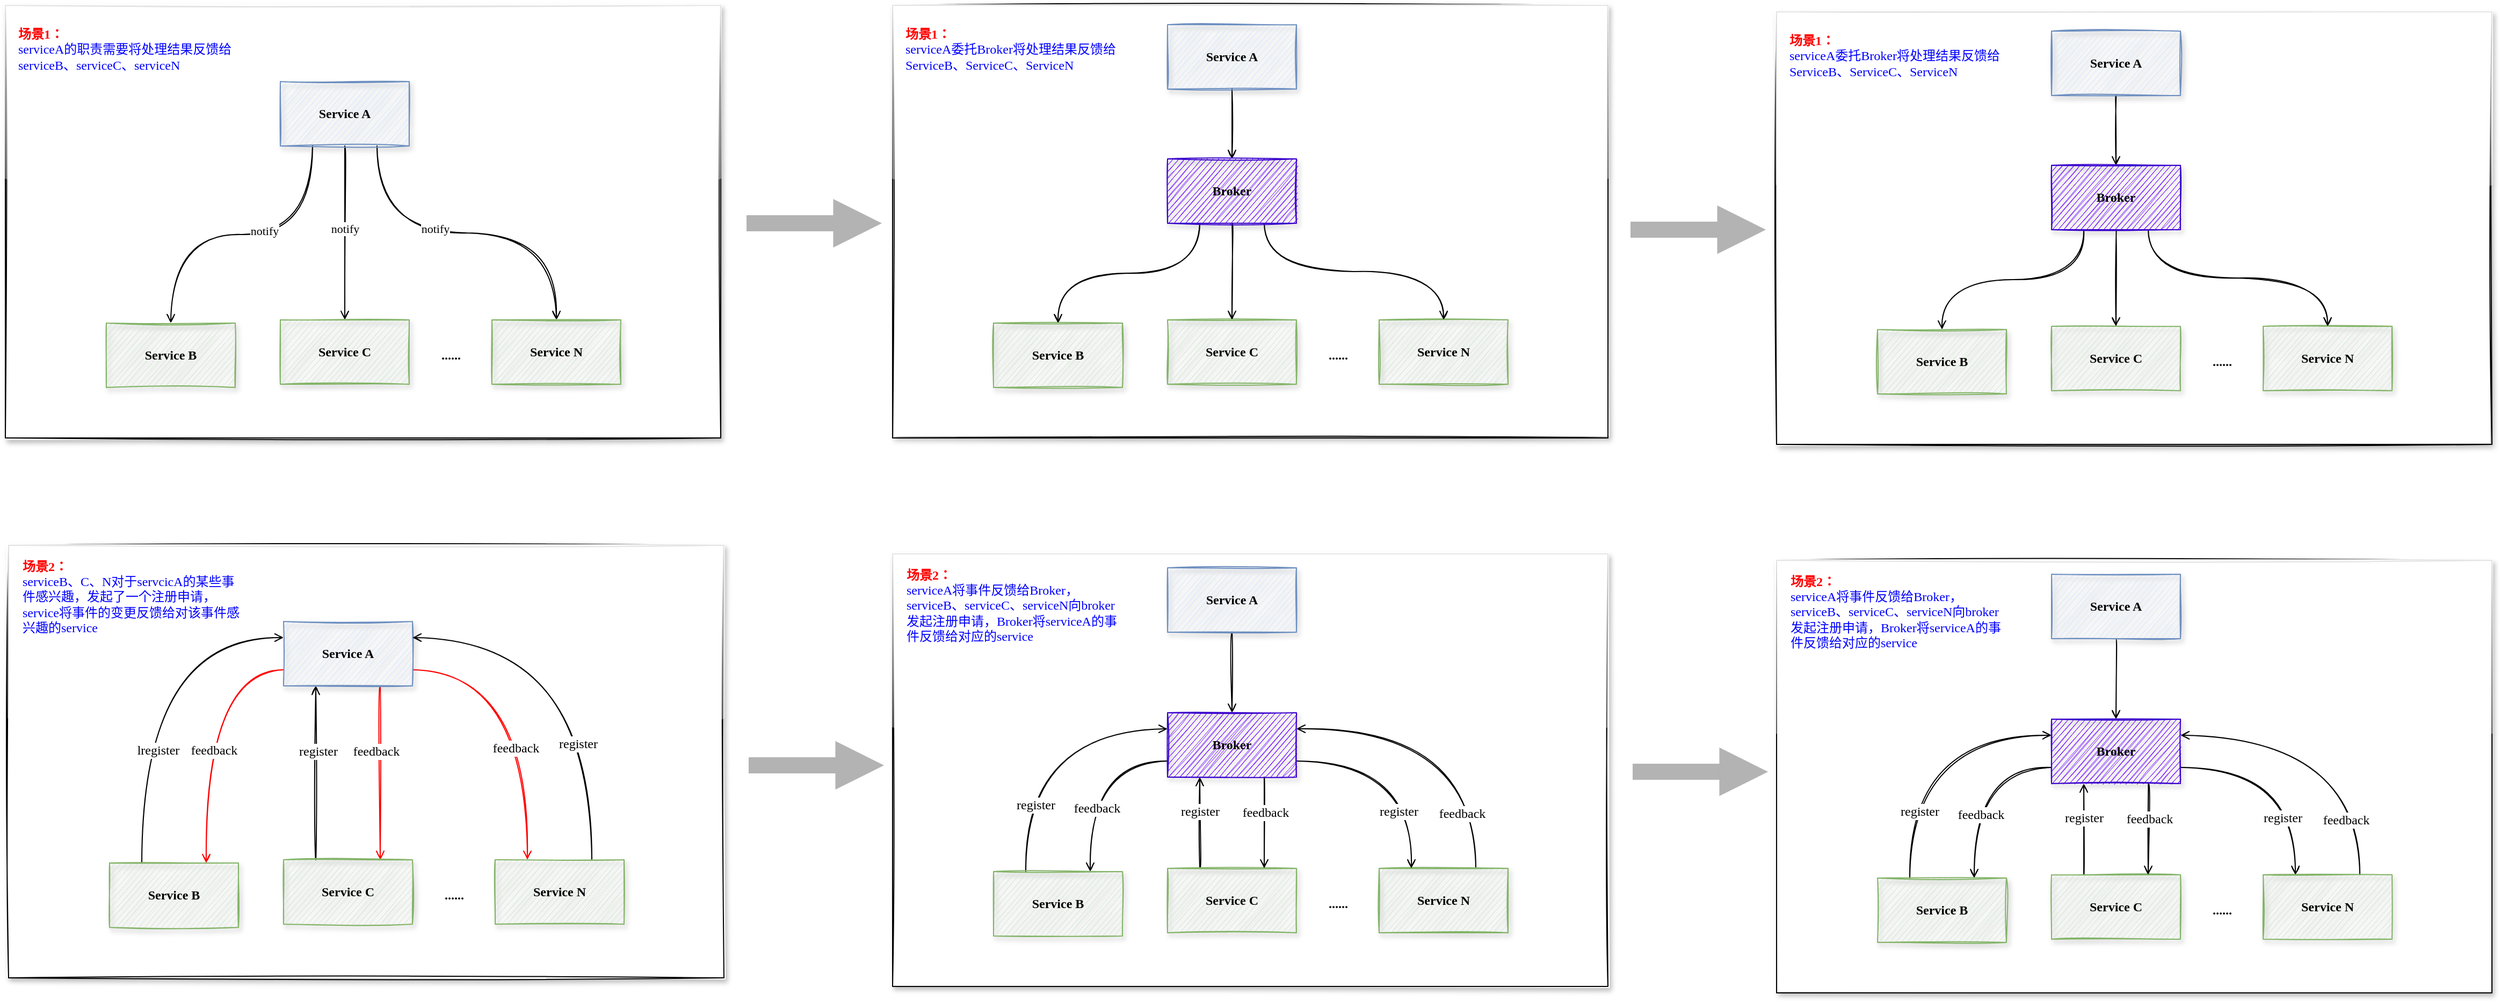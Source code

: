 <mxfile version="20.3.2" type="github">
  <diagram id="xd_ivLJh1A_-zqhclp_y" name="Page-1">
    <mxGraphModel dx="1183" dy="668" grid="0" gridSize="10" guides="1" tooltips="1" connect="1" arrows="1" fold="1" page="1" pageScale="1" pageWidth="827" pageHeight="1169" math="0" shadow="0">
      <root>
        <mxCell id="0" />
        <mxCell id="1" parent="0" />
        <mxCell id="wBiFnpuhDJ96sovLaJxK-18" value="" style="rounded=0;whiteSpace=wrap;html=1;shadow=1;sketch=1;fontFamily=Indie Flower;fontSource=https%3A%2F%2Ffonts.googleapis.com%2Fcss%3Ffamily%3DIndie%2BFlower;glass=1;" vertex="1" parent="1">
          <mxGeometry x="84" y="40" width="666" height="403" as="geometry" />
        </mxCell>
        <mxCell id="wBiFnpuhDJ96sovLaJxK-11" style="edgeStyle=orthogonalEdgeStyle;orthogonalLoop=1;jettySize=auto;html=1;exitX=0.25;exitY=1;exitDx=0;exitDy=0;entryX=0.5;entryY=0;entryDx=0;entryDy=0;fontFamily=Indie Flower;fontSource=https%3A%2F%2Ffonts.googleapis.com%2Fcss%3Ffamily%3DIndie%2BFlower;endArrow=open;endFill=0;curved=1;sketch=1;shadow=0;" edge="1" parent="1" source="wBiFnpuhDJ96sovLaJxK-5" target="wBiFnpuhDJ96sovLaJxK-6">
          <mxGeometry relative="1" as="geometry" />
        </mxCell>
        <mxCell id="wBiFnpuhDJ96sovLaJxK-15" value="notify" style="edgeLabel;html=1;align=center;verticalAlign=middle;resizable=0;points=[];fontFamily=Indie Flower;" vertex="1" connectable="0" parent="wBiFnpuhDJ96sovLaJxK-11">
          <mxGeometry x="-0.143" y="-4" relative="1" as="geometry">
            <mxPoint as="offset" />
          </mxGeometry>
        </mxCell>
        <mxCell id="wBiFnpuhDJ96sovLaJxK-12" style="edgeStyle=orthogonalEdgeStyle;curved=1;sketch=1;orthogonalLoop=1;jettySize=auto;html=1;exitX=0.5;exitY=1;exitDx=0;exitDy=0;shadow=0;fontFamily=Indie Flower;fontSource=https%3A%2F%2Ffonts.googleapis.com%2Fcss%3Ffamily%3DIndie%2BFlower;endArrow=open;endFill=0;" edge="1" parent="1" source="wBiFnpuhDJ96sovLaJxK-5" target="wBiFnpuhDJ96sovLaJxK-9">
          <mxGeometry relative="1" as="geometry" />
        </mxCell>
        <mxCell id="wBiFnpuhDJ96sovLaJxK-16" value="notify" style="edgeLabel;html=1;align=center;verticalAlign=middle;resizable=0;points=[];fontFamily=Indie Flower;" vertex="1" connectable="0" parent="wBiFnpuhDJ96sovLaJxK-12">
          <mxGeometry x="-0.086" y="-1" relative="1" as="geometry">
            <mxPoint x="1" y="3" as="offset" />
          </mxGeometry>
        </mxCell>
        <mxCell id="wBiFnpuhDJ96sovLaJxK-13" style="edgeStyle=orthogonalEdgeStyle;curved=1;sketch=1;orthogonalLoop=1;jettySize=auto;html=1;exitX=0.75;exitY=1;exitDx=0;exitDy=0;shadow=0;fontFamily=Indie Flower;fontSource=https%3A%2F%2Ffonts.googleapis.com%2Fcss%3Ffamily%3DIndie%2BFlower;endArrow=open;endFill=0;" edge="1" parent="1" source="wBiFnpuhDJ96sovLaJxK-5" target="wBiFnpuhDJ96sovLaJxK-10">
          <mxGeometry relative="1" as="geometry" />
        </mxCell>
        <mxCell id="wBiFnpuhDJ96sovLaJxK-17" value="notify" style="edgeLabel;html=1;align=center;verticalAlign=middle;resizable=0;points=[];fontFamily=Indie Flower;" vertex="1" connectable="0" parent="wBiFnpuhDJ96sovLaJxK-13">
          <mxGeometry x="-0.089" relative="1" as="geometry">
            <mxPoint x="-15" y="-4" as="offset" />
          </mxGeometry>
        </mxCell>
        <mxCell id="wBiFnpuhDJ96sovLaJxK-5" value="&lt;b&gt;Service A&lt;/b&gt;" style="rounded=0;whiteSpace=wrap;html=1;fillColor=#dae8fc;strokeColor=#6c8ebf;sketch=1;shadow=1;fontFamily=Indie Flower;fontSource=https%3A%2F%2Ffonts.googleapis.com%2Fcss%3Ffamily%3DIndie%2BFlower;" vertex="1" parent="1">
          <mxGeometry x="340" y="111" width="120" height="60" as="geometry" />
        </mxCell>
        <mxCell id="wBiFnpuhDJ96sovLaJxK-6" value="&lt;b&gt;&lt;font data-font-src=&quot;https://fonts.googleapis.com/css?family=Indie+Flower&quot; face=&quot;Indie Flower&quot;&gt;Service B&lt;/font&gt;&lt;/b&gt;" style="rounded=0;whiteSpace=wrap;html=1;sketch=1;shadow=1;fillColor=#d5e8d4;strokeColor=#82b366;" vertex="1" parent="1">
          <mxGeometry x="178" y="336" width="120" height="60" as="geometry" />
        </mxCell>
        <mxCell id="wBiFnpuhDJ96sovLaJxK-9" value="&lt;b&gt;&lt;font data-font-src=&quot;https://fonts.googleapis.com/css?family=Indie+Flower&quot; face=&quot;Indie Flower&quot;&gt;Service C&lt;/font&gt;&lt;/b&gt;" style="rounded=0;whiteSpace=wrap;html=1;sketch=1;shadow=1;fillColor=#d5e8d4;strokeColor=#82b366;" vertex="1" parent="1">
          <mxGeometry x="340" y="333" width="120" height="60" as="geometry" />
        </mxCell>
        <mxCell id="wBiFnpuhDJ96sovLaJxK-10" value="&lt;b&gt;&lt;font data-font-src=&quot;https://fonts.googleapis.com/css?family=Indie+Flower&quot; face=&quot;Indie Flower&quot;&gt;Service N&lt;/font&gt;&lt;/b&gt;" style="rounded=0;whiteSpace=wrap;html=1;sketch=1;shadow=1;fillColor=#d5e8d4;strokeColor=#82b366;" vertex="1" parent="1">
          <mxGeometry x="537" y="333" width="120" height="60" as="geometry" />
        </mxCell>
        <mxCell id="wBiFnpuhDJ96sovLaJxK-14" value="......" style="text;html=1;strokeColor=none;fillColor=none;align=center;verticalAlign=middle;whiteSpace=wrap;rounded=0;shadow=1;sketch=1;fontFamily=Indie Flower;fontSource=https%3A%2F%2Ffonts.googleapis.com%2Fcss%3Ffamily%3DIndie%2BFlower;fontStyle=1" vertex="1" parent="1">
          <mxGeometry x="479" y="351" width="40" height="30" as="geometry" />
        </mxCell>
        <mxCell id="wBiFnpuhDJ96sovLaJxK-19" value="&lt;b&gt;&lt;font color=&quot;#ff0000&quot;&gt;场景1：&lt;/font&gt;&lt;br&gt;&lt;/b&gt;&lt;font data-font-src=&quot;https://fonts.googleapis.com/css?family=Indie+Flower&quot; style=&quot;font-size: 12px;&quot;&gt;serviceA&lt;/font&gt;的职责需要将处理结果反馈给&lt;font data-font-src=&quot;https://fonts.googleapis.com/css?family=Indie+Flower&quot;&gt;serviceB&lt;/font&gt;、&lt;font data-font-src=&quot;https://fonts.googleapis.com/css?family=Indie+Flower&quot;&gt;serviceC&lt;/font&gt;、&lt;font data-font-src=&quot;https://fonts.googleapis.com/css?family=Indie+Flower&quot;&gt;serviceN&lt;/font&gt;" style="text;html=1;strokeColor=none;fillColor=none;align=left;verticalAlign=middle;whiteSpace=wrap;rounded=0;shadow=1;glass=1;sketch=1;fontFamily=ZCOOL KuaiLe;fontSource=https%3A%2F%2Ffonts.googleapis.com%2Fcss%3Ffamily%3DZCOOL%2BKuaiLe;fontColor=#0000FF;" vertex="1" parent="1">
          <mxGeometry x="94" y="58" width="208" height="46" as="geometry" />
        </mxCell>
        <mxCell id="wBiFnpuhDJ96sovLaJxK-20" value="" style="rounded=0;whiteSpace=wrap;html=1;shadow=1;sketch=1;fontFamily=Indie Flower;fontSource=https%3A%2F%2Ffonts.googleapis.com%2Fcss%3Ffamily%3DIndie%2BFlower;glass=1;" vertex="1" parent="1">
          <mxGeometry x="87" y="543" width="666" height="403" as="geometry" />
        </mxCell>
        <mxCell id="wBiFnpuhDJ96sovLaJxK-40" style="edgeStyle=orthogonalEdgeStyle;curved=1;sketch=1;orthogonalLoop=1;jettySize=auto;html=1;exitX=0;exitY=0.75;exitDx=0;exitDy=0;entryX=0.75;entryY=0;entryDx=0;entryDy=0;shadow=0;fontFamily=Indie Flower;fontSource=https%3A%2F%2Ffonts.googleapis.com%2Fcss%3Ffamily%3DIndie%2BFlower;fontSize=12;fontColor=#000000;endArrow=open;endFill=0;strokeColor=#FF0000;" edge="1" parent="1" source="wBiFnpuhDJ96sovLaJxK-27" target="wBiFnpuhDJ96sovLaJxK-28">
          <mxGeometry relative="1" as="geometry" />
        </mxCell>
        <mxCell id="wBiFnpuhDJ96sovLaJxK-43" value="feedback" style="edgeLabel;html=1;align=center;verticalAlign=middle;resizable=0;points=[];fontSize=12;fontFamily=Indie Flower;fontColor=#000000;" vertex="1" connectable="0" parent="wBiFnpuhDJ96sovLaJxK-40">
          <mxGeometry x="0.167" y="7" relative="1" as="geometry">
            <mxPoint as="offset" />
          </mxGeometry>
        </mxCell>
        <mxCell id="wBiFnpuhDJ96sovLaJxK-41" style="edgeStyle=orthogonalEdgeStyle;curved=1;sketch=1;orthogonalLoop=1;jettySize=auto;html=1;exitX=0.75;exitY=1;exitDx=0;exitDy=0;entryX=0.75;entryY=0;entryDx=0;entryDy=0;shadow=0;strokeColor=#FF0000;fontFamily=Indie Flower;fontSource=https%3A%2F%2Ffonts.googleapis.com%2Fcss%3Ffamily%3DIndie%2BFlower;fontSize=12;fontColor=#000000;endArrow=open;endFill=0;" edge="1" parent="1" source="wBiFnpuhDJ96sovLaJxK-27" target="wBiFnpuhDJ96sovLaJxK-29">
          <mxGeometry relative="1" as="geometry" />
        </mxCell>
        <mxCell id="wBiFnpuhDJ96sovLaJxK-44" value="feedback" style="edgeLabel;html=1;align=center;verticalAlign=middle;resizable=0;points=[];fontSize=12;fontFamily=Indie Flower;fontColor=#000000;" vertex="1" connectable="0" parent="wBiFnpuhDJ96sovLaJxK-41">
          <mxGeometry x="-0.268" y="-3" relative="1" as="geometry">
            <mxPoint x="-1" y="1" as="offset" />
          </mxGeometry>
        </mxCell>
        <mxCell id="wBiFnpuhDJ96sovLaJxK-42" style="edgeStyle=orthogonalEdgeStyle;curved=1;sketch=1;orthogonalLoop=1;jettySize=auto;html=1;exitX=1;exitY=0.75;exitDx=0;exitDy=0;entryX=0.25;entryY=0;entryDx=0;entryDy=0;shadow=0;strokeColor=#FF0000;fontFamily=Indie Flower;fontSource=https%3A%2F%2Ffonts.googleapis.com%2Fcss%3Ffamily%3DIndie%2BFlower;fontSize=12;fontColor=#000000;endArrow=open;endFill=0;" edge="1" parent="1" source="wBiFnpuhDJ96sovLaJxK-27" target="wBiFnpuhDJ96sovLaJxK-30">
          <mxGeometry relative="1" as="geometry" />
        </mxCell>
        <mxCell id="wBiFnpuhDJ96sovLaJxK-45" value="feedback" style="edgeLabel;html=1;align=center;verticalAlign=middle;resizable=0;points=[];fontSize=12;fontFamily=Indie Flower;fontColor=#000000;" vertex="1" connectable="0" parent="wBiFnpuhDJ96sovLaJxK-42">
          <mxGeometry x="0.266" y="-11" relative="1" as="geometry">
            <mxPoint as="offset" />
          </mxGeometry>
        </mxCell>
        <mxCell id="wBiFnpuhDJ96sovLaJxK-27" value="&lt;b&gt;Service A&lt;/b&gt;" style="rounded=0;whiteSpace=wrap;html=1;fillColor=#dae8fc;strokeColor=#6c8ebf;sketch=1;shadow=1;fontFamily=Indie Flower;fontSource=https%3A%2F%2Ffonts.googleapis.com%2Fcss%3Ffamily%3DIndie%2BFlower;" vertex="1" parent="1">
          <mxGeometry x="343" y="614" width="120" height="60" as="geometry" />
        </mxCell>
        <mxCell id="wBiFnpuhDJ96sovLaJxK-33" style="edgeStyle=orthogonalEdgeStyle;curved=1;sketch=1;orthogonalLoop=1;jettySize=auto;html=1;exitX=0.25;exitY=0;exitDx=0;exitDy=0;entryX=0;entryY=0.25;entryDx=0;entryDy=0;shadow=0;fontFamily=Indie Flower;fontSource=https%3A%2F%2Ffonts.googleapis.com%2Fcss%3Ffamily%3DIndie%2BFlower;fontSize=12;fontColor=#0000FF;endArrow=open;endFill=0;" edge="1" parent="1" source="wBiFnpuhDJ96sovLaJxK-28" target="wBiFnpuhDJ96sovLaJxK-27">
          <mxGeometry relative="1" as="geometry" />
        </mxCell>
        <mxCell id="wBiFnpuhDJ96sovLaJxK-37" value="lregister" style="edgeLabel;html=1;align=center;verticalAlign=middle;resizable=0;points=[];fontSize=12;fontFamily=Indie Flower;fontColor=#000000;" vertex="1" connectable="0" parent="wBiFnpuhDJ96sovLaJxK-33">
          <mxGeometry x="-0.383" y="-15" relative="1" as="geometry">
            <mxPoint as="offset" />
          </mxGeometry>
        </mxCell>
        <mxCell id="wBiFnpuhDJ96sovLaJxK-28" value="&lt;b&gt;&lt;font data-font-src=&quot;https://fonts.googleapis.com/css?family=Indie+Flower&quot; face=&quot;Indie Flower&quot;&gt;Service B&lt;/font&gt;&lt;/b&gt;" style="rounded=0;whiteSpace=wrap;html=1;sketch=1;shadow=1;fillColor=#d5e8d4;strokeColor=#82b366;" vertex="1" parent="1">
          <mxGeometry x="181" y="839" width="120" height="60" as="geometry" />
        </mxCell>
        <mxCell id="wBiFnpuhDJ96sovLaJxK-34" style="edgeStyle=orthogonalEdgeStyle;curved=1;sketch=1;orthogonalLoop=1;jettySize=auto;html=1;exitX=0.25;exitY=0;exitDx=0;exitDy=0;shadow=0;fontFamily=Indie Flower;fontSource=https%3A%2F%2Ffonts.googleapis.com%2Fcss%3Ffamily%3DIndie%2BFlower;fontSize=12;fontColor=#0000FF;endArrow=open;endFill=0;entryX=0.25;entryY=1;entryDx=0;entryDy=0;" edge="1" parent="1" source="wBiFnpuhDJ96sovLaJxK-29" target="wBiFnpuhDJ96sovLaJxK-27">
          <mxGeometry relative="1" as="geometry" />
        </mxCell>
        <mxCell id="wBiFnpuhDJ96sovLaJxK-38" value="register" style="edgeLabel;html=1;align=center;verticalAlign=middle;resizable=0;points=[];fontSize=12;fontFamily=Indie Flower;fontColor=#000000;" vertex="1" connectable="0" parent="wBiFnpuhDJ96sovLaJxK-34">
          <mxGeometry x="0.189" y="-1" relative="1" as="geometry">
            <mxPoint x="1" y="-5" as="offset" />
          </mxGeometry>
        </mxCell>
        <mxCell id="wBiFnpuhDJ96sovLaJxK-29" value="&lt;b&gt;&lt;font data-font-src=&quot;https://fonts.googleapis.com/css?family=Indie+Flower&quot; face=&quot;Indie Flower&quot;&gt;Service C&lt;/font&gt;&lt;/b&gt;" style="rounded=0;whiteSpace=wrap;html=1;sketch=1;shadow=1;fillColor=#d5e8d4;strokeColor=#82b366;" vertex="1" parent="1">
          <mxGeometry x="343" y="836" width="120" height="60" as="geometry" />
        </mxCell>
        <mxCell id="wBiFnpuhDJ96sovLaJxK-35" style="edgeStyle=orthogonalEdgeStyle;curved=1;sketch=1;orthogonalLoop=1;jettySize=auto;html=1;exitX=0.75;exitY=0;exitDx=0;exitDy=0;entryX=1;entryY=0.25;entryDx=0;entryDy=0;shadow=0;fontFamily=Indie Flower;fontSource=https%3A%2F%2Ffonts.googleapis.com%2Fcss%3Ffamily%3DIndie%2BFlower;fontSize=12;fontColor=#0000FF;endArrow=open;endFill=0;" edge="1" parent="1" source="wBiFnpuhDJ96sovLaJxK-30" target="wBiFnpuhDJ96sovLaJxK-27">
          <mxGeometry relative="1" as="geometry" />
        </mxCell>
        <mxCell id="wBiFnpuhDJ96sovLaJxK-39" value="register" style="edgeLabel;html=1;align=center;verticalAlign=middle;resizable=0;points=[];fontSize=12;fontFamily=Indie Flower;fontColor=#000000;" vertex="1" connectable="0" parent="wBiFnpuhDJ96sovLaJxK-35">
          <mxGeometry x="-0.397" y="14" relative="1" as="geometry">
            <mxPoint x="1" y="5" as="offset" />
          </mxGeometry>
        </mxCell>
        <mxCell id="wBiFnpuhDJ96sovLaJxK-30" value="&lt;b&gt;&lt;font data-font-src=&quot;https://fonts.googleapis.com/css?family=Indie+Flower&quot; face=&quot;Indie Flower&quot;&gt;Service N&lt;/font&gt;&lt;/b&gt;" style="rounded=0;whiteSpace=wrap;html=1;sketch=1;shadow=1;fillColor=#d5e8d4;strokeColor=#82b366;" vertex="1" parent="1">
          <mxGeometry x="540" y="836" width="120" height="60" as="geometry" />
        </mxCell>
        <mxCell id="wBiFnpuhDJ96sovLaJxK-31" value="......" style="text;html=1;strokeColor=none;fillColor=none;align=center;verticalAlign=middle;whiteSpace=wrap;rounded=0;shadow=1;sketch=1;fontFamily=Indie Flower;fontSource=https%3A%2F%2Ffonts.googleapis.com%2Fcss%3Ffamily%3DIndie%2BFlower;fontStyle=1" vertex="1" parent="1">
          <mxGeometry x="482" y="854" width="40" height="30" as="geometry" />
        </mxCell>
        <mxCell id="wBiFnpuhDJ96sovLaJxK-32" value="&lt;b&gt;&lt;font color=&quot;#ff0000&quot;&gt;场景2：&lt;/font&gt;&lt;br&gt;&lt;/b&gt;&lt;font data-font-src=&quot;https://fonts.googleapis.com/css?family=Indie+Flower&quot; style=&quot;font-size: 12px;&quot;&gt;serviceB、C、N对于servcicA的某些事件感兴趣，发起了一个注册申请，service将事件的变更反馈给对该事件感兴趣的service&lt;/font&gt;" style="text;html=1;strokeColor=none;fillColor=none;align=left;verticalAlign=middle;whiteSpace=wrap;rounded=0;shadow=1;glass=1;sketch=1;fontFamily=ZCOOL KuaiLe;fontSource=https%3A%2F%2Ffonts.googleapis.com%2Fcss%3Ffamily%3DZCOOL%2BKuaiLe;fontColor=#0000FF;" vertex="1" parent="1">
          <mxGeometry x="98" y="576" width="207" height="30" as="geometry" />
        </mxCell>
        <mxCell id="wBiFnpuhDJ96sovLaJxK-46" value="" style="endArrow=block;html=1;rounded=0;sketch=0;strokeColor=#B3B3B3;strokeWidth=15;endFill=1;shadow=0;fontFamily=ZCOOL KuaiLe;fontSource=https%3A%2F%2Ffonts.googleapis.com%2Fcss%3Ffamily%3DZCOOL%2BKuaiLe;fontSize=12;fontColor=#000000;curved=1;" edge="1" parent="1">
          <mxGeometry relative="1" as="geometry">
            <mxPoint x="774" y="243" as="sourcePoint" />
            <mxPoint x="900" y="243" as="targetPoint" />
          </mxGeometry>
        </mxCell>
        <mxCell id="wBiFnpuhDJ96sovLaJxK-47" value="" style="endArrow=block;html=1;rounded=0;sketch=0;strokeColor=#B3B3B3;strokeWidth=15;endFill=1;shadow=0;fontFamily=ZCOOL KuaiLe;fontSource=https%3A%2F%2Ffonts.googleapis.com%2Fcss%3Ffamily%3DZCOOL%2BKuaiLe;fontSize=12;fontColor=#000000;curved=1;" edge="1" parent="1">
          <mxGeometry relative="1" as="geometry">
            <mxPoint x="776" y="748" as="sourcePoint" />
            <mxPoint x="902" y="748" as="targetPoint" />
          </mxGeometry>
        </mxCell>
        <mxCell id="wBiFnpuhDJ96sovLaJxK-48" value="" style="rounded=0;whiteSpace=wrap;html=1;shadow=1;sketch=1;fontFamily=Indie Flower;fontSource=https%3A%2F%2Ffonts.googleapis.com%2Fcss%3Ffamily%3DIndie%2BFlower;glass=1;" vertex="1" parent="1">
          <mxGeometry x="910" y="40" width="666" height="403" as="geometry" />
        </mxCell>
        <mxCell id="wBiFnpuhDJ96sovLaJxK-83" style="edgeStyle=orthogonalEdgeStyle;curved=1;sketch=1;orthogonalLoop=1;jettySize=auto;html=1;exitX=0.5;exitY=1;exitDx=0;exitDy=0;shadow=0;strokeColor=#000000;strokeWidth=1;fontFamily=ZCOOL KuaiLe;fontSource=https%3A%2F%2Ffonts.googleapis.com%2Fcss%3Ffamily%3DZCOOL%2BKuaiLe;fontSize=12;fontColor=#000000;endArrow=open;endFill=0;" edge="1" parent="1" source="wBiFnpuhDJ96sovLaJxK-55" target="wBiFnpuhDJ96sovLaJxK-80">
          <mxGeometry relative="1" as="geometry" />
        </mxCell>
        <mxCell id="wBiFnpuhDJ96sovLaJxK-55" value="&lt;b&gt;Service A&lt;/b&gt;" style="rounded=0;whiteSpace=wrap;html=1;fillColor=#dae8fc;strokeColor=#6c8ebf;sketch=1;shadow=1;fontFamily=Indie Flower;fontSource=https%3A%2F%2Ffonts.googleapis.com%2Fcss%3Ffamily%3DIndie%2BFlower;" vertex="1" parent="1">
          <mxGeometry x="1166" y="58" width="120" height="60" as="geometry" />
        </mxCell>
        <mxCell id="wBiFnpuhDJ96sovLaJxK-56" value="&lt;b&gt;&lt;font data-font-src=&quot;https://fonts.googleapis.com/css?family=Indie+Flower&quot; face=&quot;Indie Flower&quot;&gt;Service B&lt;/font&gt;&lt;/b&gt;" style="rounded=0;whiteSpace=wrap;html=1;sketch=1;shadow=1;fillColor=#d5e8d4;strokeColor=#82b366;" vertex="1" parent="1">
          <mxGeometry x="1004" y="336" width="120" height="60" as="geometry" />
        </mxCell>
        <mxCell id="wBiFnpuhDJ96sovLaJxK-57" value="&lt;b&gt;&lt;font data-font-src=&quot;https://fonts.googleapis.com/css?family=Indie+Flower&quot; face=&quot;Indie Flower&quot;&gt;Service C&lt;/font&gt;&lt;/b&gt;" style="rounded=0;whiteSpace=wrap;html=1;sketch=1;shadow=1;fillColor=#d5e8d4;strokeColor=#82b366;" vertex="1" parent="1">
          <mxGeometry x="1166" y="333" width="120" height="60" as="geometry" />
        </mxCell>
        <mxCell id="wBiFnpuhDJ96sovLaJxK-58" value="&lt;b&gt;&lt;font data-font-src=&quot;https://fonts.googleapis.com/css?family=Indie+Flower&quot; face=&quot;Indie Flower&quot;&gt;Service N&lt;/font&gt;&lt;/b&gt;" style="rounded=0;whiteSpace=wrap;html=1;sketch=1;shadow=1;fillColor=#d5e8d4;strokeColor=#82b366;" vertex="1" parent="1">
          <mxGeometry x="1363" y="333" width="120" height="60" as="geometry" />
        </mxCell>
        <mxCell id="wBiFnpuhDJ96sovLaJxK-59" value="......" style="text;html=1;strokeColor=none;fillColor=none;align=center;verticalAlign=middle;whiteSpace=wrap;rounded=0;shadow=1;sketch=1;fontFamily=Indie Flower;fontSource=https%3A%2F%2Ffonts.googleapis.com%2Fcss%3Ffamily%3DIndie%2BFlower;fontStyle=1" vertex="1" parent="1">
          <mxGeometry x="1305" y="351" width="40" height="30" as="geometry" />
        </mxCell>
        <mxCell id="wBiFnpuhDJ96sovLaJxK-60" value="&lt;b&gt;&lt;font color=&quot;#ff0000&quot;&gt;场景1：&lt;/font&gt;&lt;br&gt;&lt;/b&gt;&lt;font data-font-src=&quot;https://fonts.googleapis.com/css?family=Indie+Flower&quot; style=&quot;font-size: 12px;&quot;&gt;serviceA委托Broker将处理结果反馈给ServiceB、ServiceC、ServiceN&lt;/font&gt;" style="text;html=1;strokeColor=none;fillColor=none;align=left;verticalAlign=middle;whiteSpace=wrap;rounded=0;shadow=1;glass=1;sketch=1;fontFamily=ZCOOL KuaiLe;fontSource=https%3A%2F%2Ffonts.googleapis.com%2Fcss%3Ffamily%3DZCOOL%2BKuaiLe;fontColor=#0000FF;" vertex="1" parent="1">
          <mxGeometry x="920" y="58" width="208" height="46" as="geometry" />
        </mxCell>
        <mxCell id="wBiFnpuhDJ96sovLaJxK-61" value="" style="rounded=0;whiteSpace=wrap;html=1;shadow=1;sketch=1;fontFamily=Indie Flower;fontSource=https%3A%2F%2Ffonts.googleapis.com%2Fcss%3Ffamily%3DIndie%2BFlower;glass=1;" vertex="1" parent="1">
          <mxGeometry x="910" y="551" width="666" height="403" as="geometry" />
        </mxCell>
        <mxCell id="wBiFnpuhDJ96sovLaJxK-94" style="edgeStyle=orthogonalEdgeStyle;curved=1;sketch=1;orthogonalLoop=1;jettySize=auto;html=1;exitX=0.5;exitY=1;exitDx=0;exitDy=0;shadow=0;strokeColor=#000000;strokeWidth=1;fontFamily=ZCOOL KuaiLe;fontSource=https%3A%2F%2Ffonts.googleapis.com%2Fcss%3Ffamily%3DZCOOL%2BKuaiLe;fontSize=12;fontColor=#000000;endArrow=open;endFill=0;" edge="1" parent="1" source="wBiFnpuhDJ96sovLaJxK-68" target="wBiFnpuhDJ96sovLaJxK-87">
          <mxGeometry relative="1" as="geometry" />
        </mxCell>
        <mxCell id="wBiFnpuhDJ96sovLaJxK-68" value="&lt;b&gt;Service A&lt;/b&gt;" style="rounded=0;whiteSpace=wrap;html=1;fillColor=#dae8fc;strokeColor=#6c8ebf;sketch=1;shadow=1;fontFamily=Indie Flower;fontSource=https%3A%2F%2Ffonts.googleapis.com%2Fcss%3Ffamily%3DIndie%2BFlower;" vertex="1" parent="1">
          <mxGeometry x="1166" y="564" width="120" height="60" as="geometry" />
        </mxCell>
        <mxCell id="wBiFnpuhDJ96sovLaJxK-88" style="edgeStyle=orthogonalEdgeStyle;curved=1;sketch=1;orthogonalLoop=1;jettySize=auto;html=1;exitX=0.25;exitY=0;exitDx=0;exitDy=0;entryX=0;entryY=0.25;entryDx=0;entryDy=0;shadow=0;strokeColor=#000000;strokeWidth=1;fontFamily=ZCOOL KuaiLe;fontSource=https%3A%2F%2Ffonts.googleapis.com%2Fcss%3Ffamily%3DZCOOL%2BKuaiLe;fontSize=12;fontColor=#000000;endArrow=open;endFill=0;" edge="1" parent="1" source="wBiFnpuhDJ96sovLaJxK-71" target="wBiFnpuhDJ96sovLaJxK-87">
          <mxGeometry relative="1" as="geometry" />
        </mxCell>
        <mxCell id="wBiFnpuhDJ96sovLaJxK-95" value="register" style="edgeLabel;html=1;align=center;verticalAlign=middle;resizable=0;points=[];fontSize=12;fontFamily=Indie Flower;fontColor=#000000;fontSource=https%3A%2F%2Ffonts.googleapis.com%2Fcss%3Ffamily%3DIndie%2BFlower;" vertex="1" connectable="0" parent="wBiFnpuhDJ96sovLaJxK-88">
          <mxGeometry x="-0.337" y="-25" relative="1" as="geometry">
            <mxPoint x="-16" y="26" as="offset" />
          </mxGeometry>
        </mxCell>
        <mxCell id="wBiFnpuhDJ96sovLaJxK-71" value="&lt;b&gt;&lt;font data-font-src=&quot;https://fonts.googleapis.com/css?family=Indie+Flower&quot; face=&quot;Indie Flower&quot;&gt;Service B&lt;/font&gt;&lt;/b&gt;" style="rounded=0;whiteSpace=wrap;html=1;sketch=1;shadow=1;fillColor=#d5e8d4;strokeColor=#82b366;" vertex="1" parent="1">
          <mxGeometry x="1004" y="847" width="120" height="60" as="geometry" />
        </mxCell>
        <mxCell id="wBiFnpuhDJ96sovLaJxK-89" style="edgeStyle=orthogonalEdgeStyle;curved=1;sketch=1;orthogonalLoop=1;jettySize=auto;html=1;exitX=0.25;exitY=0;exitDx=0;exitDy=0;entryX=0.25;entryY=1;entryDx=0;entryDy=0;shadow=0;strokeColor=#000000;strokeWidth=1;fontFamily=ZCOOL KuaiLe;fontSource=https%3A%2F%2Ffonts.googleapis.com%2Fcss%3Ffamily%3DZCOOL%2BKuaiLe;fontSize=12;fontColor=#000000;endArrow=open;endFill=0;" edge="1" parent="1" source="wBiFnpuhDJ96sovLaJxK-74" target="wBiFnpuhDJ96sovLaJxK-87">
          <mxGeometry relative="1" as="geometry" />
        </mxCell>
        <mxCell id="wBiFnpuhDJ96sovLaJxK-97" value="register" style="edgeLabel;html=1;align=center;verticalAlign=middle;resizable=0;points=[];fontSize=12;fontFamily=Indie Flower;fontColor=#000000;" vertex="1" connectable="0" parent="wBiFnpuhDJ96sovLaJxK-89">
          <mxGeometry x="0.329" relative="1" as="geometry">
            <mxPoint y="3" as="offset" />
          </mxGeometry>
        </mxCell>
        <mxCell id="wBiFnpuhDJ96sovLaJxK-74" value="&lt;b&gt;&lt;font data-font-src=&quot;https://fonts.googleapis.com/css?family=Indie+Flower&quot; face=&quot;Indie Flower&quot;&gt;Service C&lt;/font&gt;&lt;/b&gt;" style="rounded=0;whiteSpace=wrap;html=1;sketch=1;shadow=1;fillColor=#d5e8d4;strokeColor=#82b366;" vertex="1" parent="1">
          <mxGeometry x="1166" y="844" width="120" height="60" as="geometry" />
        </mxCell>
        <mxCell id="wBiFnpuhDJ96sovLaJxK-90" style="edgeStyle=orthogonalEdgeStyle;curved=1;sketch=1;orthogonalLoop=1;jettySize=auto;html=1;exitX=0.75;exitY=0;exitDx=0;exitDy=0;entryX=1;entryY=0.25;entryDx=0;entryDy=0;shadow=0;strokeColor=#000000;strokeWidth=1;fontFamily=ZCOOL KuaiLe;fontSource=https%3A%2F%2Ffonts.googleapis.com%2Fcss%3Ffamily%3DZCOOL%2BKuaiLe;fontSize=12;fontColor=#000000;endArrow=open;endFill=0;" edge="1" parent="1" source="wBiFnpuhDJ96sovLaJxK-77" target="wBiFnpuhDJ96sovLaJxK-87">
          <mxGeometry relative="1" as="geometry" />
        </mxCell>
        <mxCell id="wBiFnpuhDJ96sovLaJxK-100" value="feedback" style="edgeLabel;html=1;align=center;verticalAlign=middle;resizable=0;points=[];fontSize=12;fontFamily=Indie Flower;fontColor=#000000;" vertex="1" connectable="0" parent="wBiFnpuhDJ96sovLaJxK-90">
          <mxGeometry x="-0.423" y="29" relative="1" as="geometry">
            <mxPoint x="16" y="34" as="offset" />
          </mxGeometry>
        </mxCell>
        <mxCell id="wBiFnpuhDJ96sovLaJxK-77" value="&lt;b&gt;&lt;font data-font-src=&quot;https://fonts.googleapis.com/css?family=Indie+Flower&quot; face=&quot;Indie Flower&quot;&gt;Service N&lt;/font&gt;&lt;/b&gt;" style="rounded=0;whiteSpace=wrap;html=1;sketch=1;shadow=1;fillColor=#d5e8d4;strokeColor=#82b366;" vertex="1" parent="1">
          <mxGeometry x="1363" y="844" width="120" height="60" as="geometry" />
        </mxCell>
        <mxCell id="wBiFnpuhDJ96sovLaJxK-78" value="......" style="text;html=1;strokeColor=none;fillColor=none;align=center;verticalAlign=middle;whiteSpace=wrap;rounded=0;shadow=1;sketch=1;fontFamily=Indie Flower;fontSource=https%3A%2F%2Ffonts.googleapis.com%2Fcss%3Ffamily%3DIndie%2BFlower;fontStyle=1" vertex="1" parent="1">
          <mxGeometry x="1305" y="862" width="40" height="30" as="geometry" />
        </mxCell>
        <mxCell id="wBiFnpuhDJ96sovLaJxK-79" value="&lt;b&gt;&lt;font color=&quot;#ff0000&quot;&gt;场景2：&lt;/font&gt;&lt;br&gt;&lt;/b&gt;&lt;font data-font-src=&quot;https://fonts.googleapis.com/css?family=Indie+Flower&quot; style=&quot;font-size: 12px;&quot;&gt;serviceA将事件反馈给Broker，serviceB、serviceC、serviceN向broker发起注册申请，Broker将serviceA的事件反馈给对应的service&lt;/font&gt;" style="text;html=1;strokeColor=none;fillColor=none;align=left;verticalAlign=middle;whiteSpace=wrap;rounded=0;shadow=1;glass=1;sketch=1;fontFamily=ZCOOL KuaiLe;fontSource=https%3A%2F%2Ffonts.googleapis.com%2Fcss%3Ffamily%3DZCOOL%2BKuaiLe;fontColor=#0000FF;" vertex="1" parent="1">
          <mxGeometry x="921" y="584" width="207" height="30" as="geometry" />
        </mxCell>
        <mxCell id="wBiFnpuhDJ96sovLaJxK-84" style="edgeStyle=orthogonalEdgeStyle;curved=1;sketch=1;orthogonalLoop=1;jettySize=auto;html=1;exitX=0.25;exitY=1;exitDx=0;exitDy=0;entryX=0.5;entryY=0;entryDx=0;entryDy=0;shadow=0;strokeColor=#000000;strokeWidth=1;fontFamily=ZCOOL KuaiLe;fontSource=https%3A%2F%2Ffonts.googleapis.com%2Fcss%3Ffamily%3DZCOOL%2BKuaiLe;fontSize=12;fontColor=#000000;endArrow=open;endFill=0;" edge="1" parent="1" source="wBiFnpuhDJ96sovLaJxK-80" target="wBiFnpuhDJ96sovLaJxK-56">
          <mxGeometry relative="1" as="geometry" />
        </mxCell>
        <mxCell id="wBiFnpuhDJ96sovLaJxK-85" style="edgeStyle=orthogonalEdgeStyle;curved=1;sketch=1;orthogonalLoop=1;jettySize=auto;html=1;entryX=0.5;entryY=0;entryDx=0;entryDy=0;shadow=0;strokeColor=#000000;strokeWidth=1;fontFamily=ZCOOL KuaiLe;fontSource=https%3A%2F%2Ffonts.googleapis.com%2Fcss%3Ffamily%3DZCOOL%2BKuaiLe;fontSize=12;fontColor=#000000;endArrow=open;endFill=0;" edge="1" parent="1" source="wBiFnpuhDJ96sovLaJxK-80" target="wBiFnpuhDJ96sovLaJxK-57">
          <mxGeometry relative="1" as="geometry" />
        </mxCell>
        <mxCell id="wBiFnpuhDJ96sovLaJxK-86" style="edgeStyle=orthogonalEdgeStyle;curved=1;sketch=1;orthogonalLoop=1;jettySize=auto;html=1;exitX=0.75;exitY=1;exitDx=0;exitDy=0;shadow=0;strokeColor=#000000;strokeWidth=1;fontFamily=ZCOOL KuaiLe;fontSource=https%3A%2F%2Ffonts.googleapis.com%2Fcss%3Ffamily%3DZCOOL%2BKuaiLe;fontSize=12;fontColor=#000000;endArrow=open;endFill=0;" edge="1" parent="1" source="wBiFnpuhDJ96sovLaJxK-80" target="wBiFnpuhDJ96sovLaJxK-58">
          <mxGeometry relative="1" as="geometry" />
        </mxCell>
        <mxCell id="wBiFnpuhDJ96sovLaJxK-80" value="&lt;b&gt;&lt;font color=&quot;#000000&quot;&gt;Broker&lt;/font&gt;&lt;/b&gt;" style="rounded=0;whiteSpace=wrap;html=1;fillColor=#6a00ff;strokeColor=#3700CC;sketch=1;shadow=1;fontFamily=Indie Flower;fontSource=https%3A%2F%2Ffonts.googleapis.com%2Fcss%3Ffamily%3DIndie%2BFlower;fontColor=#ffffff;" vertex="1" parent="1">
          <mxGeometry x="1166" y="183" width="120" height="60" as="geometry" />
        </mxCell>
        <mxCell id="wBiFnpuhDJ96sovLaJxK-91" style="edgeStyle=orthogonalEdgeStyle;curved=1;sketch=1;orthogonalLoop=1;jettySize=auto;html=1;exitX=1;exitY=0.75;exitDx=0;exitDy=0;entryX=0.25;entryY=0;entryDx=0;entryDy=0;shadow=0;strokeColor=#000000;strokeWidth=1;fontFamily=ZCOOL KuaiLe;fontSource=https%3A%2F%2Ffonts.googleapis.com%2Fcss%3Ffamily%3DZCOOL%2BKuaiLe;fontSize=12;fontColor=#000000;endArrow=open;endFill=0;" edge="1" parent="1" source="wBiFnpuhDJ96sovLaJxK-87" target="wBiFnpuhDJ96sovLaJxK-77">
          <mxGeometry relative="1" as="geometry" />
        </mxCell>
        <mxCell id="wBiFnpuhDJ96sovLaJxK-99" value="register" style="edgeLabel;html=1;align=center;verticalAlign=middle;resizable=0;points=[];fontSize=12;fontFamily=Indie Flower;fontColor=#000000;" vertex="1" connectable="0" parent="wBiFnpuhDJ96sovLaJxK-91">
          <mxGeometry x="-0.258" y="-19" relative="1" as="geometry">
            <mxPoint x="18" y="28" as="offset" />
          </mxGeometry>
        </mxCell>
        <mxCell id="wBiFnpuhDJ96sovLaJxK-92" style="edgeStyle=orthogonalEdgeStyle;curved=1;sketch=1;orthogonalLoop=1;jettySize=auto;html=1;exitX=0.75;exitY=1;exitDx=0;exitDy=0;entryX=0.75;entryY=0;entryDx=0;entryDy=0;shadow=0;strokeColor=#000000;strokeWidth=1;fontFamily=ZCOOL KuaiLe;fontSource=https%3A%2F%2Ffonts.googleapis.com%2Fcss%3Ffamily%3DZCOOL%2BKuaiLe;fontSize=12;fontColor=#000000;endArrow=open;endFill=0;" edge="1" parent="1" source="wBiFnpuhDJ96sovLaJxK-87" target="wBiFnpuhDJ96sovLaJxK-74">
          <mxGeometry relative="1" as="geometry" />
        </mxCell>
        <mxCell id="wBiFnpuhDJ96sovLaJxK-98" value="feedback" style="edgeLabel;html=1;align=center;verticalAlign=middle;resizable=0;points=[];fontSize=12;fontFamily=Indie Flower;fontColor=#000000;" vertex="1" connectable="0" parent="wBiFnpuhDJ96sovLaJxK-92">
          <mxGeometry x="-0.153" y="1" relative="1" as="geometry">
            <mxPoint y="-3" as="offset" />
          </mxGeometry>
        </mxCell>
        <mxCell id="wBiFnpuhDJ96sovLaJxK-93" style="edgeStyle=orthogonalEdgeStyle;curved=1;sketch=1;orthogonalLoop=1;jettySize=auto;html=1;exitX=0;exitY=0.75;exitDx=0;exitDy=0;entryX=0.75;entryY=0;entryDx=0;entryDy=0;shadow=0;strokeColor=#000000;strokeWidth=1;fontFamily=ZCOOL KuaiLe;fontSource=https%3A%2F%2Ffonts.googleapis.com%2Fcss%3Ffamily%3DZCOOL%2BKuaiLe;fontSize=12;fontColor=#000000;endArrow=open;endFill=0;" edge="1" parent="1" source="wBiFnpuhDJ96sovLaJxK-87" target="wBiFnpuhDJ96sovLaJxK-71">
          <mxGeometry relative="1" as="geometry" />
        </mxCell>
        <mxCell id="wBiFnpuhDJ96sovLaJxK-96" value="feedback" style="edgeLabel;html=1;align=center;verticalAlign=middle;resizable=0;points=[];fontSize=12;fontFamily=Indie Flower;fontColor=#000000;" vertex="1" connectable="0" parent="wBiFnpuhDJ96sovLaJxK-93">
          <mxGeometry x="0.234" y="12" relative="1" as="geometry">
            <mxPoint x="-6" y="8" as="offset" />
          </mxGeometry>
        </mxCell>
        <mxCell id="wBiFnpuhDJ96sovLaJxK-87" value="&lt;b&gt;&lt;font color=&quot;#000000&quot;&gt;Broker&lt;/font&gt;&lt;/b&gt;" style="rounded=0;whiteSpace=wrap;html=1;fillColor=#6a00ff;strokeColor=#3700CC;sketch=1;shadow=1;fontFamily=Indie Flower;fontSource=https%3A%2F%2Ffonts.googleapis.com%2Fcss%3Ffamily%3DIndie%2BFlower;fontColor=#ffffff;" vertex="1" parent="1">
          <mxGeometry x="1166" y="699" width="120" height="60" as="geometry" />
        </mxCell>
        <mxCell id="wBiFnpuhDJ96sovLaJxK-101" value="" style="endArrow=block;html=1;rounded=0;sketch=0;strokeColor=#B3B3B3;strokeWidth=15;endFill=1;shadow=0;fontFamily=ZCOOL KuaiLe;fontSource=https%3A%2F%2Ffonts.googleapis.com%2Fcss%3Ffamily%3DZCOOL%2BKuaiLe;fontSize=12;fontColor=#000000;curved=1;" edge="1" parent="1">
          <mxGeometry relative="1" as="geometry">
            <mxPoint x="1597" y="249" as="sourcePoint" />
            <mxPoint x="1723" y="249" as="targetPoint" />
          </mxGeometry>
        </mxCell>
        <mxCell id="wBiFnpuhDJ96sovLaJxK-102" value="" style="endArrow=block;html=1;rounded=0;sketch=0;strokeColor=#B3B3B3;strokeWidth=15;endFill=1;shadow=0;fontFamily=ZCOOL KuaiLe;fontSource=https%3A%2F%2Ffonts.googleapis.com%2Fcss%3Ffamily%3DZCOOL%2BKuaiLe;fontSize=12;fontColor=#000000;curved=1;" edge="1" parent="1">
          <mxGeometry relative="1" as="geometry">
            <mxPoint x="1599.0" y="754" as="sourcePoint" />
            <mxPoint x="1725" y="754" as="targetPoint" />
          </mxGeometry>
        </mxCell>
        <mxCell id="wBiFnpuhDJ96sovLaJxK-103" value="" style="rounded=0;whiteSpace=wrap;html=1;shadow=1;sketch=1;fontFamily=Indie Flower;fontSource=https%3A%2F%2Ffonts.googleapis.com%2Fcss%3Ffamily%3DIndie%2BFlower;glass=1;" vertex="1" parent="1">
          <mxGeometry x="1733" y="46" width="666" height="403" as="geometry" />
        </mxCell>
        <mxCell id="wBiFnpuhDJ96sovLaJxK-104" style="edgeStyle=orthogonalEdgeStyle;curved=1;sketch=1;orthogonalLoop=1;jettySize=auto;html=1;exitX=0.5;exitY=1;exitDx=0;exitDy=0;shadow=0;strokeColor=#000000;strokeWidth=1;fontFamily=ZCOOL KuaiLe;fontSource=https%3A%2F%2Ffonts.googleapis.com%2Fcss%3Ffamily%3DZCOOL%2BKuaiLe;fontSize=12;fontColor=#000000;endArrow=open;endFill=0;" edge="1" parent="1" source="wBiFnpuhDJ96sovLaJxK-105" target="wBiFnpuhDJ96sovLaJxK-128">
          <mxGeometry relative="1" as="geometry" />
        </mxCell>
        <mxCell id="wBiFnpuhDJ96sovLaJxK-105" value="&lt;b&gt;Service A&lt;/b&gt;" style="rounded=0;whiteSpace=wrap;html=1;fillColor=#dae8fc;strokeColor=#6c8ebf;sketch=1;shadow=1;fontFamily=Indie Flower;fontSource=https%3A%2F%2Ffonts.googleapis.com%2Fcss%3Ffamily%3DIndie%2BFlower;" vertex="1" parent="1">
          <mxGeometry x="1989" y="64" width="120" height="60" as="geometry" />
        </mxCell>
        <mxCell id="wBiFnpuhDJ96sovLaJxK-106" value="&lt;b&gt;&lt;font data-font-src=&quot;https://fonts.googleapis.com/css?family=Indie+Flower&quot; face=&quot;Indie Flower&quot;&gt;Service B&lt;/font&gt;&lt;/b&gt;" style="rounded=0;whiteSpace=wrap;html=1;sketch=1;shadow=1;fillColor=#d5e8d4;strokeColor=#82b366;" vertex="1" parent="1">
          <mxGeometry x="1827" y="342" width="120" height="60" as="geometry" />
        </mxCell>
        <mxCell id="wBiFnpuhDJ96sovLaJxK-107" value="&lt;b&gt;&lt;font data-font-src=&quot;https://fonts.googleapis.com/css?family=Indie+Flower&quot; face=&quot;Indie Flower&quot;&gt;Service C&lt;/font&gt;&lt;/b&gt;" style="rounded=0;whiteSpace=wrap;html=1;sketch=1;shadow=1;fillColor=#d5e8d4;strokeColor=#82b366;" vertex="1" parent="1">
          <mxGeometry x="1989" y="339" width="120" height="60" as="geometry" />
        </mxCell>
        <mxCell id="wBiFnpuhDJ96sovLaJxK-108" value="&lt;b&gt;&lt;font data-font-src=&quot;https://fonts.googleapis.com/css?family=Indie+Flower&quot; face=&quot;Indie Flower&quot;&gt;Service N&lt;/font&gt;&lt;/b&gt;" style="rounded=0;whiteSpace=wrap;html=1;sketch=1;shadow=1;fillColor=#d5e8d4;strokeColor=#82b366;" vertex="1" parent="1">
          <mxGeometry x="2186" y="339" width="120" height="60" as="geometry" />
        </mxCell>
        <mxCell id="wBiFnpuhDJ96sovLaJxK-109" value="......" style="text;html=1;strokeColor=none;fillColor=none;align=center;verticalAlign=middle;whiteSpace=wrap;rounded=0;shadow=1;sketch=1;fontFamily=Indie Flower;fontSource=https%3A%2F%2Ffonts.googleapis.com%2Fcss%3Ffamily%3DIndie%2BFlower;fontStyle=1" vertex="1" parent="1">
          <mxGeometry x="2128" y="357" width="40" height="30" as="geometry" />
        </mxCell>
        <mxCell id="wBiFnpuhDJ96sovLaJxK-110" value="&lt;b&gt;&lt;font color=&quot;#ff0000&quot;&gt;场景1：&lt;/font&gt;&lt;br&gt;&lt;/b&gt;&lt;font data-font-src=&quot;https://fonts.googleapis.com/css?family=Indie+Flower&quot; style=&quot;font-size: 12px;&quot;&gt;serviceA委托Broker将处理结果反馈给ServiceB、ServiceC、ServiceN&lt;/font&gt;" style="text;html=1;strokeColor=none;fillColor=none;align=left;verticalAlign=middle;whiteSpace=wrap;rounded=0;shadow=1;glass=1;sketch=1;fontFamily=ZCOOL KuaiLe;fontSource=https%3A%2F%2Ffonts.googleapis.com%2Fcss%3Ffamily%3DZCOOL%2BKuaiLe;fontColor=#0000FF;" vertex="1" parent="1">
          <mxGeometry x="1743" y="64" width="208" height="46" as="geometry" />
        </mxCell>
        <mxCell id="wBiFnpuhDJ96sovLaJxK-111" value="" style="rounded=0;whiteSpace=wrap;html=1;shadow=1;sketch=1;fontFamily=Indie Flower;fontSource=https%3A%2F%2Ffonts.googleapis.com%2Fcss%3Ffamily%3DIndie%2BFlower;glass=1;" vertex="1" parent="1">
          <mxGeometry x="1733" y="557" width="666" height="403" as="geometry" />
        </mxCell>
        <mxCell id="wBiFnpuhDJ96sovLaJxK-112" style="edgeStyle=orthogonalEdgeStyle;curved=1;sketch=1;orthogonalLoop=1;jettySize=auto;html=1;exitX=0.5;exitY=1;exitDx=0;exitDy=0;shadow=0;strokeColor=#000000;strokeWidth=1;fontFamily=ZCOOL KuaiLe;fontSource=https%3A%2F%2Ffonts.googleapis.com%2Fcss%3Ffamily%3DZCOOL%2BKuaiLe;fontSize=12;fontColor=#000000;endArrow=open;endFill=0;" edge="1" parent="1" source="wBiFnpuhDJ96sovLaJxK-113" target="wBiFnpuhDJ96sovLaJxK-135">
          <mxGeometry relative="1" as="geometry" />
        </mxCell>
        <mxCell id="wBiFnpuhDJ96sovLaJxK-113" value="&lt;b&gt;Service A&lt;/b&gt;" style="rounded=0;whiteSpace=wrap;html=1;fillColor=#dae8fc;strokeColor=#6c8ebf;sketch=1;shadow=1;fontFamily=Indie Flower;fontSource=https%3A%2F%2Ffonts.googleapis.com%2Fcss%3Ffamily%3DIndie%2BFlower;" vertex="1" parent="1">
          <mxGeometry x="1989" y="570" width="120" height="60" as="geometry" />
        </mxCell>
        <mxCell id="wBiFnpuhDJ96sovLaJxK-114" style="edgeStyle=orthogonalEdgeStyle;curved=1;sketch=1;orthogonalLoop=1;jettySize=auto;html=1;exitX=0.25;exitY=0;exitDx=0;exitDy=0;entryX=0;entryY=0.25;entryDx=0;entryDy=0;shadow=0;strokeColor=#000000;strokeWidth=1;fontFamily=ZCOOL KuaiLe;fontSource=https%3A%2F%2Ffonts.googleapis.com%2Fcss%3Ffamily%3DZCOOL%2BKuaiLe;fontSize=12;fontColor=#000000;endArrow=open;endFill=0;" edge="1" parent="1" source="wBiFnpuhDJ96sovLaJxK-116" target="wBiFnpuhDJ96sovLaJxK-135">
          <mxGeometry relative="1" as="geometry" />
        </mxCell>
        <mxCell id="wBiFnpuhDJ96sovLaJxK-115" value="register" style="edgeLabel;html=1;align=center;verticalAlign=middle;resizable=0;points=[];fontSize=12;fontFamily=Indie Flower;fontColor=#000000;fontSource=https%3A%2F%2Ffonts.googleapis.com%2Fcss%3Ffamily%3DIndie%2BFlower;" vertex="1" connectable="0" parent="wBiFnpuhDJ96sovLaJxK-114">
          <mxGeometry x="-0.337" y="-25" relative="1" as="geometry">
            <mxPoint x="-16" y="26" as="offset" />
          </mxGeometry>
        </mxCell>
        <mxCell id="wBiFnpuhDJ96sovLaJxK-116" value="&lt;b&gt;&lt;font data-font-src=&quot;https://fonts.googleapis.com/css?family=Indie+Flower&quot; face=&quot;Indie Flower&quot;&gt;Service B&lt;/font&gt;&lt;/b&gt;" style="rounded=0;whiteSpace=wrap;html=1;sketch=1;shadow=1;fillColor=#d5e8d4;strokeColor=#82b366;" vertex="1" parent="1">
          <mxGeometry x="1827" y="853" width="120" height="60" as="geometry" />
        </mxCell>
        <mxCell id="wBiFnpuhDJ96sovLaJxK-117" style="edgeStyle=orthogonalEdgeStyle;curved=1;sketch=1;orthogonalLoop=1;jettySize=auto;html=1;exitX=0.25;exitY=0;exitDx=0;exitDy=0;entryX=0.25;entryY=1;entryDx=0;entryDy=0;shadow=0;strokeColor=#000000;strokeWidth=1;fontFamily=ZCOOL KuaiLe;fontSource=https%3A%2F%2Ffonts.googleapis.com%2Fcss%3Ffamily%3DZCOOL%2BKuaiLe;fontSize=12;fontColor=#000000;endArrow=open;endFill=0;" edge="1" parent="1" source="wBiFnpuhDJ96sovLaJxK-119" target="wBiFnpuhDJ96sovLaJxK-135">
          <mxGeometry relative="1" as="geometry" />
        </mxCell>
        <mxCell id="wBiFnpuhDJ96sovLaJxK-118" value="register" style="edgeLabel;html=1;align=center;verticalAlign=middle;resizable=0;points=[];fontSize=12;fontFamily=Indie Flower;fontColor=#000000;" vertex="1" connectable="0" parent="wBiFnpuhDJ96sovLaJxK-117">
          <mxGeometry x="0.329" relative="1" as="geometry">
            <mxPoint y="3" as="offset" />
          </mxGeometry>
        </mxCell>
        <mxCell id="wBiFnpuhDJ96sovLaJxK-119" value="&lt;b&gt;&lt;font data-font-src=&quot;https://fonts.googleapis.com/css?family=Indie+Flower&quot; face=&quot;Indie Flower&quot;&gt;Service C&lt;/font&gt;&lt;/b&gt;" style="rounded=0;whiteSpace=wrap;html=1;sketch=1;shadow=1;fillColor=#d5e8d4;strokeColor=#82b366;" vertex="1" parent="1">
          <mxGeometry x="1989" y="850" width="120" height="60" as="geometry" />
        </mxCell>
        <mxCell id="wBiFnpuhDJ96sovLaJxK-120" style="edgeStyle=orthogonalEdgeStyle;curved=1;sketch=1;orthogonalLoop=1;jettySize=auto;html=1;exitX=0.75;exitY=0;exitDx=0;exitDy=0;entryX=1;entryY=0.25;entryDx=0;entryDy=0;shadow=0;strokeColor=#000000;strokeWidth=1;fontFamily=ZCOOL KuaiLe;fontSource=https%3A%2F%2Ffonts.googleapis.com%2Fcss%3Ffamily%3DZCOOL%2BKuaiLe;fontSize=12;fontColor=#000000;endArrow=open;endFill=0;" edge="1" parent="1" source="wBiFnpuhDJ96sovLaJxK-122" target="wBiFnpuhDJ96sovLaJxK-135">
          <mxGeometry relative="1" as="geometry" />
        </mxCell>
        <mxCell id="wBiFnpuhDJ96sovLaJxK-121" value="feedback" style="edgeLabel;html=1;align=center;verticalAlign=middle;resizable=0;points=[];fontSize=12;fontFamily=Indie Flower;fontColor=#000000;" vertex="1" connectable="0" parent="wBiFnpuhDJ96sovLaJxK-120">
          <mxGeometry x="-0.423" y="29" relative="1" as="geometry">
            <mxPoint x="16" y="34" as="offset" />
          </mxGeometry>
        </mxCell>
        <mxCell id="wBiFnpuhDJ96sovLaJxK-122" value="&lt;b&gt;&lt;font data-font-src=&quot;https://fonts.googleapis.com/css?family=Indie+Flower&quot; face=&quot;Indie Flower&quot;&gt;Service N&lt;/font&gt;&lt;/b&gt;" style="rounded=0;whiteSpace=wrap;html=1;sketch=1;shadow=1;fillColor=#d5e8d4;strokeColor=#82b366;" vertex="1" parent="1">
          <mxGeometry x="2186" y="850" width="120" height="60" as="geometry" />
        </mxCell>
        <mxCell id="wBiFnpuhDJ96sovLaJxK-123" value="......" style="text;html=1;strokeColor=none;fillColor=none;align=center;verticalAlign=middle;whiteSpace=wrap;rounded=0;shadow=1;sketch=1;fontFamily=Indie Flower;fontSource=https%3A%2F%2Ffonts.googleapis.com%2Fcss%3Ffamily%3DIndie%2BFlower;fontStyle=1" vertex="1" parent="1">
          <mxGeometry x="2128" y="868" width="40" height="30" as="geometry" />
        </mxCell>
        <mxCell id="wBiFnpuhDJ96sovLaJxK-124" value="&lt;b&gt;&lt;font color=&quot;#ff0000&quot;&gt;场景2：&lt;/font&gt;&lt;br&gt;&lt;/b&gt;&lt;font data-font-src=&quot;https://fonts.googleapis.com/css?family=Indie+Flower&quot; style=&quot;font-size: 12px;&quot;&gt;serviceA将事件反馈给Broker，serviceB、serviceC、serviceN向broker发起注册申请，Broker将serviceA的事件反馈给对应的service&lt;/font&gt;" style="text;html=1;strokeColor=none;fillColor=none;align=left;verticalAlign=middle;whiteSpace=wrap;rounded=0;shadow=1;glass=1;sketch=1;fontFamily=ZCOOL KuaiLe;fontSource=https%3A%2F%2Ffonts.googleapis.com%2Fcss%3Ffamily%3DZCOOL%2BKuaiLe;fontColor=#0000FF;" vertex="1" parent="1">
          <mxGeometry x="1744" y="590" width="207" height="30" as="geometry" />
        </mxCell>
        <mxCell id="wBiFnpuhDJ96sovLaJxK-125" style="edgeStyle=orthogonalEdgeStyle;curved=1;sketch=1;orthogonalLoop=1;jettySize=auto;html=1;exitX=0.25;exitY=1;exitDx=0;exitDy=0;entryX=0.5;entryY=0;entryDx=0;entryDy=0;shadow=0;strokeColor=#000000;strokeWidth=1;fontFamily=ZCOOL KuaiLe;fontSource=https%3A%2F%2Ffonts.googleapis.com%2Fcss%3Ffamily%3DZCOOL%2BKuaiLe;fontSize=12;fontColor=#000000;endArrow=open;endFill=0;" edge="1" parent="1" source="wBiFnpuhDJ96sovLaJxK-128" target="wBiFnpuhDJ96sovLaJxK-106">
          <mxGeometry relative="1" as="geometry" />
        </mxCell>
        <mxCell id="wBiFnpuhDJ96sovLaJxK-126" style="edgeStyle=orthogonalEdgeStyle;curved=1;sketch=1;orthogonalLoop=1;jettySize=auto;html=1;entryX=0.5;entryY=0;entryDx=0;entryDy=0;shadow=0;strokeColor=#000000;strokeWidth=1;fontFamily=ZCOOL KuaiLe;fontSource=https%3A%2F%2Ffonts.googleapis.com%2Fcss%3Ffamily%3DZCOOL%2BKuaiLe;fontSize=12;fontColor=#000000;endArrow=open;endFill=0;" edge="1" parent="1" source="wBiFnpuhDJ96sovLaJxK-128" target="wBiFnpuhDJ96sovLaJxK-107">
          <mxGeometry relative="1" as="geometry" />
        </mxCell>
        <mxCell id="wBiFnpuhDJ96sovLaJxK-127" style="edgeStyle=orthogonalEdgeStyle;curved=1;sketch=1;orthogonalLoop=1;jettySize=auto;html=1;exitX=0.75;exitY=1;exitDx=0;exitDy=0;shadow=0;strokeColor=#000000;strokeWidth=1;fontFamily=ZCOOL KuaiLe;fontSource=https%3A%2F%2Ffonts.googleapis.com%2Fcss%3Ffamily%3DZCOOL%2BKuaiLe;fontSize=12;fontColor=#000000;endArrow=open;endFill=0;" edge="1" parent="1" source="wBiFnpuhDJ96sovLaJxK-128" target="wBiFnpuhDJ96sovLaJxK-108">
          <mxGeometry relative="1" as="geometry" />
        </mxCell>
        <mxCell id="wBiFnpuhDJ96sovLaJxK-128" value="&lt;b&gt;&lt;font color=&quot;#000000&quot;&gt;Broker&lt;/font&gt;&lt;/b&gt;" style="rounded=0;whiteSpace=wrap;html=1;fillColor=#6a00ff;strokeColor=#3700CC;sketch=1;shadow=1;fontFamily=Indie Flower;fontSource=https%3A%2F%2Ffonts.googleapis.com%2Fcss%3Ffamily%3DIndie%2BFlower;fontColor=#ffffff;" vertex="1" parent="1">
          <mxGeometry x="1989" y="189" width="120" height="60" as="geometry" />
        </mxCell>
        <mxCell id="wBiFnpuhDJ96sovLaJxK-129" style="edgeStyle=orthogonalEdgeStyle;curved=1;sketch=1;orthogonalLoop=1;jettySize=auto;html=1;exitX=1;exitY=0.75;exitDx=0;exitDy=0;entryX=0.25;entryY=0;entryDx=0;entryDy=0;shadow=0;strokeColor=#000000;strokeWidth=1;fontFamily=ZCOOL KuaiLe;fontSource=https%3A%2F%2Ffonts.googleapis.com%2Fcss%3Ffamily%3DZCOOL%2BKuaiLe;fontSize=12;fontColor=#000000;endArrow=open;endFill=0;" edge="1" parent="1" source="wBiFnpuhDJ96sovLaJxK-135" target="wBiFnpuhDJ96sovLaJxK-122">
          <mxGeometry relative="1" as="geometry" />
        </mxCell>
        <mxCell id="wBiFnpuhDJ96sovLaJxK-130" value="register" style="edgeLabel;html=1;align=center;verticalAlign=middle;resizable=0;points=[];fontSize=12;fontFamily=Indie Flower;fontColor=#000000;" vertex="1" connectable="0" parent="wBiFnpuhDJ96sovLaJxK-129">
          <mxGeometry x="-0.258" y="-19" relative="1" as="geometry">
            <mxPoint x="18" y="28" as="offset" />
          </mxGeometry>
        </mxCell>
        <mxCell id="wBiFnpuhDJ96sovLaJxK-131" style="edgeStyle=orthogonalEdgeStyle;curved=1;sketch=1;orthogonalLoop=1;jettySize=auto;html=1;exitX=0.75;exitY=1;exitDx=0;exitDy=0;entryX=0.75;entryY=0;entryDx=0;entryDy=0;shadow=0;strokeColor=#000000;strokeWidth=1;fontFamily=ZCOOL KuaiLe;fontSource=https%3A%2F%2Ffonts.googleapis.com%2Fcss%3Ffamily%3DZCOOL%2BKuaiLe;fontSize=12;fontColor=#000000;endArrow=open;endFill=0;" edge="1" parent="1" source="wBiFnpuhDJ96sovLaJxK-135" target="wBiFnpuhDJ96sovLaJxK-119">
          <mxGeometry relative="1" as="geometry" />
        </mxCell>
        <mxCell id="wBiFnpuhDJ96sovLaJxK-132" value="feedback" style="edgeLabel;html=1;align=center;verticalAlign=middle;resizable=0;points=[];fontSize=12;fontFamily=Indie Flower;fontColor=#000000;" vertex="1" connectable="0" parent="wBiFnpuhDJ96sovLaJxK-131">
          <mxGeometry x="-0.153" y="1" relative="1" as="geometry">
            <mxPoint y="-3" as="offset" />
          </mxGeometry>
        </mxCell>
        <mxCell id="wBiFnpuhDJ96sovLaJxK-133" style="edgeStyle=orthogonalEdgeStyle;curved=1;sketch=1;orthogonalLoop=1;jettySize=auto;html=1;exitX=0;exitY=0.75;exitDx=0;exitDy=0;entryX=0.75;entryY=0;entryDx=0;entryDy=0;shadow=0;strokeColor=#000000;strokeWidth=1;fontFamily=ZCOOL KuaiLe;fontSource=https%3A%2F%2Ffonts.googleapis.com%2Fcss%3Ffamily%3DZCOOL%2BKuaiLe;fontSize=12;fontColor=#000000;endArrow=open;endFill=0;" edge="1" parent="1" source="wBiFnpuhDJ96sovLaJxK-135" target="wBiFnpuhDJ96sovLaJxK-116">
          <mxGeometry relative="1" as="geometry" />
        </mxCell>
        <mxCell id="wBiFnpuhDJ96sovLaJxK-134" value="feedback" style="edgeLabel;html=1;align=center;verticalAlign=middle;resizable=0;points=[];fontSize=12;fontFamily=Indie Flower;fontColor=#000000;" vertex="1" connectable="0" parent="wBiFnpuhDJ96sovLaJxK-133">
          <mxGeometry x="0.234" y="12" relative="1" as="geometry">
            <mxPoint x="-6" y="8" as="offset" />
          </mxGeometry>
        </mxCell>
        <mxCell id="wBiFnpuhDJ96sovLaJxK-135" value="&lt;b&gt;&lt;font color=&quot;#000000&quot;&gt;Broker&lt;/font&gt;&lt;/b&gt;" style="rounded=0;whiteSpace=wrap;html=1;fillColor=#6a00ff;strokeColor=#3700CC;sketch=1;shadow=1;fontFamily=Indie Flower;fontSource=https%3A%2F%2Ffonts.googleapis.com%2Fcss%3Ffamily%3DIndie%2BFlower;fontColor=#ffffff;" vertex="1" parent="1">
          <mxGeometry x="1989" y="705" width="120" height="60" as="geometry" />
        </mxCell>
      </root>
    </mxGraphModel>
  </diagram>
</mxfile>
